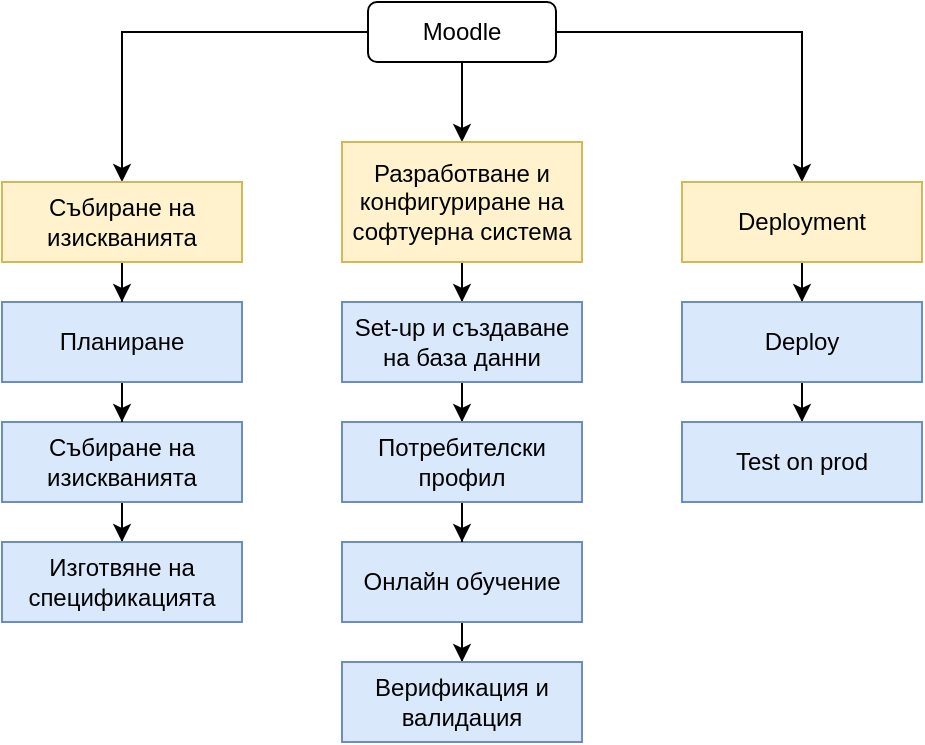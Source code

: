 <mxfile version="16.2.7" type="github">
  <diagram id="srqYewtXc7YHwzR8Wh0L" name="Page-1">
    <mxGraphModel dx="946" dy="589" grid="1" gridSize="10" guides="1" tooltips="1" connect="1" arrows="1" fold="1" page="1" pageScale="1" pageWidth="827" pageHeight="1169" math="0" shadow="0">
      <root>
        <mxCell id="0" />
        <mxCell id="1" parent="0" />
        <mxCell id="FQjklg7gbtDswjqx5rzU-16" style="edgeStyle=orthogonalEdgeStyle;rounded=0;orthogonalLoop=1;jettySize=auto;html=1;entryX=0.5;entryY=0;entryDx=0;entryDy=0;" edge="1" parent="1" source="FQjklg7gbtDswjqx5rzU-1" target="FQjklg7gbtDswjqx5rzU-5">
          <mxGeometry relative="1" as="geometry" />
        </mxCell>
        <mxCell id="FQjklg7gbtDswjqx5rzU-20" style="edgeStyle=orthogonalEdgeStyle;rounded=0;orthogonalLoop=1;jettySize=auto;html=1;" edge="1" parent="1" source="FQjklg7gbtDswjqx5rzU-1" target="FQjklg7gbtDswjqx5rzU-6">
          <mxGeometry relative="1" as="geometry" />
        </mxCell>
        <mxCell id="FQjklg7gbtDswjqx5rzU-21" style="edgeStyle=orthogonalEdgeStyle;rounded=0;orthogonalLoop=1;jettySize=auto;html=1;" edge="1" parent="1" source="FQjklg7gbtDswjqx5rzU-1" target="FQjklg7gbtDswjqx5rzU-12">
          <mxGeometry relative="1" as="geometry" />
        </mxCell>
        <mxCell id="FQjklg7gbtDswjqx5rzU-1" value="Moodle" style="rounded=1;whiteSpace=wrap;html=1;" vertex="1" parent="1">
          <mxGeometry x="293" y="80" width="94" height="30" as="geometry" />
        </mxCell>
        <mxCell id="FQjklg7gbtDswjqx5rzU-19" style="edgeStyle=orthogonalEdgeStyle;rounded=0;orthogonalLoop=1;jettySize=auto;html=1;" edge="1" parent="1" source="FQjklg7gbtDswjqx5rzU-2" target="FQjklg7gbtDswjqx5rzU-3">
          <mxGeometry relative="1" as="geometry" />
        </mxCell>
        <mxCell id="FQjklg7gbtDswjqx5rzU-2" value="Събиране на изискванията" style="rounded=0;whiteSpace=wrap;html=1;fillColor=#dae8fc;strokeColor=#6c8ebf;" vertex="1" parent="1">
          <mxGeometry x="110" y="290" width="120" height="40" as="geometry" />
        </mxCell>
        <mxCell id="FQjklg7gbtDswjqx5rzU-3" value="Изготвяне на спецификацията" style="rounded=0;whiteSpace=wrap;html=1;fillColor=#dae8fc;strokeColor=#6c8ebf;" vertex="1" parent="1">
          <mxGeometry x="110" y="350" width="120" height="40" as="geometry" />
        </mxCell>
        <mxCell id="FQjklg7gbtDswjqx5rzU-18" style="edgeStyle=orthogonalEdgeStyle;rounded=0;orthogonalLoop=1;jettySize=auto;html=1;" edge="1" parent="1" source="FQjklg7gbtDswjqx5rzU-4" target="FQjklg7gbtDswjqx5rzU-2">
          <mxGeometry relative="1" as="geometry" />
        </mxCell>
        <mxCell id="FQjklg7gbtDswjqx5rzU-4" value="Планиране" style="rounded=0;whiteSpace=wrap;html=1;fillColor=#dae8fc;strokeColor=#6c8ebf;" vertex="1" parent="1">
          <mxGeometry x="110" y="230" width="120" height="40" as="geometry" />
        </mxCell>
        <mxCell id="FQjklg7gbtDswjqx5rzU-17" style="edgeStyle=orthogonalEdgeStyle;rounded=0;orthogonalLoop=1;jettySize=auto;html=1;" edge="1" parent="1" source="FQjklg7gbtDswjqx5rzU-5" target="FQjklg7gbtDswjqx5rzU-4">
          <mxGeometry relative="1" as="geometry" />
        </mxCell>
        <mxCell id="FQjklg7gbtDswjqx5rzU-5" value="Събиране на изискванията" style="rounded=0;whiteSpace=wrap;html=1;fillColor=#fff2cc;strokeColor=#d6b656;" vertex="1" parent="1">
          <mxGeometry x="110" y="170" width="120" height="40" as="geometry" />
        </mxCell>
        <mxCell id="FQjklg7gbtDswjqx5rzU-24" style="edgeStyle=orthogonalEdgeStyle;rounded=0;orthogonalLoop=1;jettySize=auto;html=1;" edge="1" parent="1" source="FQjklg7gbtDswjqx5rzU-6" target="FQjklg7gbtDswjqx5rzU-8">
          <mxGeometry relative="1" as="geometry" />
        </mxCell>
        <mxCell id="FQjklg7gbtDswjqx5rzU-6" value="Разработване и конфигуриране на софтуерна система" style="rounded=0;whiteSpace=wrap;html=1;fillColor=#fff2cc;strokeColor=#d6b656;" vertex="1" parent="1">
          <mxGeometry x="280" y="150" width="120" height="60" as="geometry" />
        </mxCell>
        <mxCell id="FQjklg7gbtDswjqx5rzU-25" style="edgeStyle=orthogonalEdgeStyle;rounded=0;orthogonalLoop=1;jettySize=auto;html=1;" edge="1" parent="1" source="FQjklg7gbtDswjqx5rzU-8" target="FQjklg7gbtDswjqx5rzU-11">
          <mxGeometry relative="1" as="geometry" />
        </mxCell>
        <mxCell id="FQjklg7gbtDswjqx5rzU-8" value="Set-up и създаване на база данни" style="rounded=0;whiteSpace=wrap;html=1;fillColor=#dae8fc;strokeColor=#6c8ebf;" vertex="1" parent="1">
          <mxGeometry x="280" y="230" width="120" height="40" as="geometry" />
        </mxCell>
        <mxCell id="FQjklg7gbtDswjqx5rzU-27" style="edgeStyle=orthogonalEdgeStyle;rounded=0;orthogonalLoop=1;jettySize=auto;html=1;" edge="1" parent="1" source="FQjklg7gbtDswjqx5rzU-9" target="FQjklg7gbtDswjqx5rzU-10">
          <mxGeometry relative="1" as="geometry" />
        </mxCell>
        <mxCell id="FQjklg7gbtDswjqx5rzU-9" value="Онлайн обучение" style="rounded=0;whiteSpace=wrap;html=1;fillColor=#dae8fc;strokeColor=#6c8ebf;" vertex="1" parent="1">
          <mxGeometry x="280" y="350" width="120" height="40" as="geometry" />
        </mxCell>
        <mxCell id="FQjklg7gbtDswjqx5rzU-10" value="Верификация и валидация" style="rounded=0;whiteSpace=wrap;html=1;fillColor=#dae8fc;strokeColor=#6c8ebf;" vertex="1" parent="1">
          <mxGeometry x="280" y="410" width="120" height="40" as="geometry" />
        </mxCell>
        <mxCell id="FQjklg7gbtDswjqx5rzU-26" style="edgeStyle=orthogonalEdgeStyle;rounded=0;orthogonalLoop=1;jettySize=auto;html=1;" edge="1" parent="1" source="FQjklg7gbtDswjqx5rzU-11" target="FQjklg7gbtDswjqx5rzU-9">
          <mxGeometry relative="1" as="geometry" />
        </mxCell>
        <mxCell id="FQjklg7gbtDswjqx5rzU-11" value="Потребителски профил" style="rounded=0;whiteSpace=wrap;html=1;fillColor=#dae8fc;strokeColor=#6c8ebf;" vertex="1" parent="1">
          <mxGeometry x="280" y="290" width="120" height="40" as="geometry" />
        </mxCell>
        <mxCell id="FQjklg7gbtDswjqx5rzU-22" style="edgeStyle=orthogonalEdgeStyle;rounded=0;orthogonalLoop=1;jettySize=auto;html=1;entryX=0.5;entryY=0;entryDx=0;entryDy=0;" edge="1" parent="1" source="FQjklg7gbtDswjqx5rzU-12" target="FQjklg7gbtDswjqx5rzU-13">
          <mxGeometry relative="1" as="geometry" />
        </mxCell>
        <mxCell id="FQjklg7gbtDswjqx5rzU-12" value="Deployment" style="rounded=0;whiteSpace=wrap;html=1;fillColor=#fff2cc;strokeColor=#d6b656;" vertex="1" parent="1">
          <mxGeometry x="450" y="170" width="120" height="40" as="geometry" />
        </mxCell>
        <mxCell id="FQjklg7gbtDswjqx5rzU-23" style="edgeStyle=orthogonalEdgeStyle;rounded=0;orthogonalLoop=1;jettySize=auto;html=1;" edge="1" parent="1" source="FQjklg7gbtDswjqx5rzU-13" target="FQjklg7gbtDswjqx5rzU-15">
          <mxGeometry relative="1" as="geometry" />
        </mxCell>
        <mxCell id="FQjklg7gbtDswjqx5rzU-13" value="Deploy" style="rounded=0;whiteSpace=wrap;html=1;fillColor=#dae8fc;strokeColor=#6c8ebf;" vertex="1" parent="1">
          <mxGeometry x="450" y="230" width="120" height="40" as="geometry" />
        </mxCell>
        <mxCell id="FQjklg7gbtDswjqx5rzU-15" value="Test on prod" style="rounded=0;whiteSpace=wrap;html=1;fillColor=#dae8fc;strokeColor=#6c8ebf;" vertex="1" parent="1">
          <mxGeometry x="450" y="290" width="120" height="40" as="geometry" />
        </mxCell>
      </root>
    </mxGraphModel>
  </diagram>
</mxfile>

